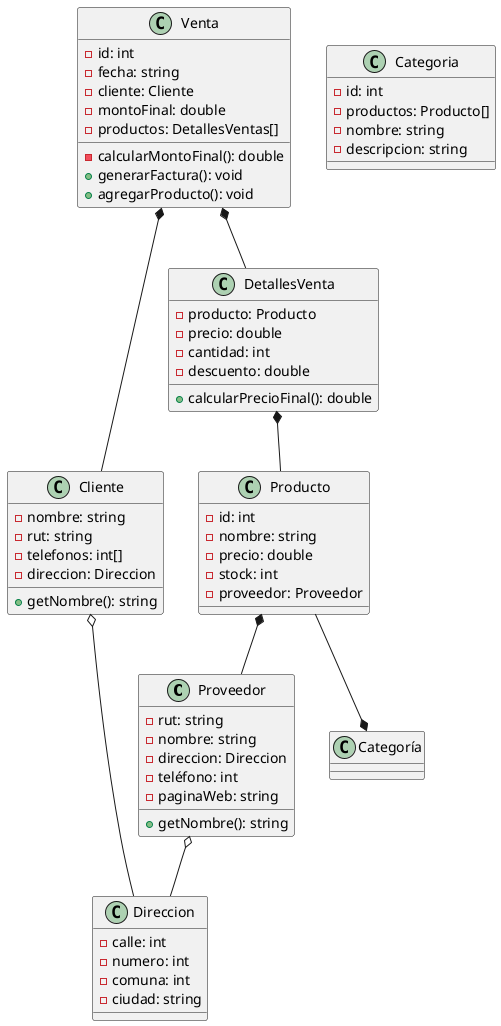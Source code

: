 @startuml Primero
class Proveedor{
	-rut: string 
	-nombre: string 
	-direccion: Direccion 
	-teléfono: int 
	-paginaWeb: string 
	+getNombre(): string 
}
class Cliente{
	-nombre: string 
	-rut: string 
	-telefonos: int[]
	-direccion: Direccion
	+getNombre(): string
}	
class Direccion{
	-calle: int 
	-numero: int 
	-comuna: int 
	-ciudad: string 
}
class Producto{
	-id: int 
	-nombre: string 
	-precio: double 
	-stock: int 
	-proveedor: Proveedor 
}
class Categoria{
	-id: int 
	-productos: Producto[]
	-nombre: string 
	-descripcion: string 
	
}
class Venta{
	-id: int 
	-fecha: string 
	-cliente: Cliente 
	-montoFinal: double
	-productos: DetallesVentas[]
	-calcularMontoFinal(): double
	+generarFactura(): void
	+agregarProducto(): void 
}
class DetallesVenta{
	-producto: Producto
	-precio: double
	-cantidad: int
	-descuento: double
	+calcularPrecioFinal(): double
}

Proveedor o-- Direccion
Cliente o-- Direccion
Producto *-- Proveedor
Venta *-- DetallesVenta
Producto --* Categoría
DetallesVenta *-- Producto
Venta *-- Cliente
@enduml

